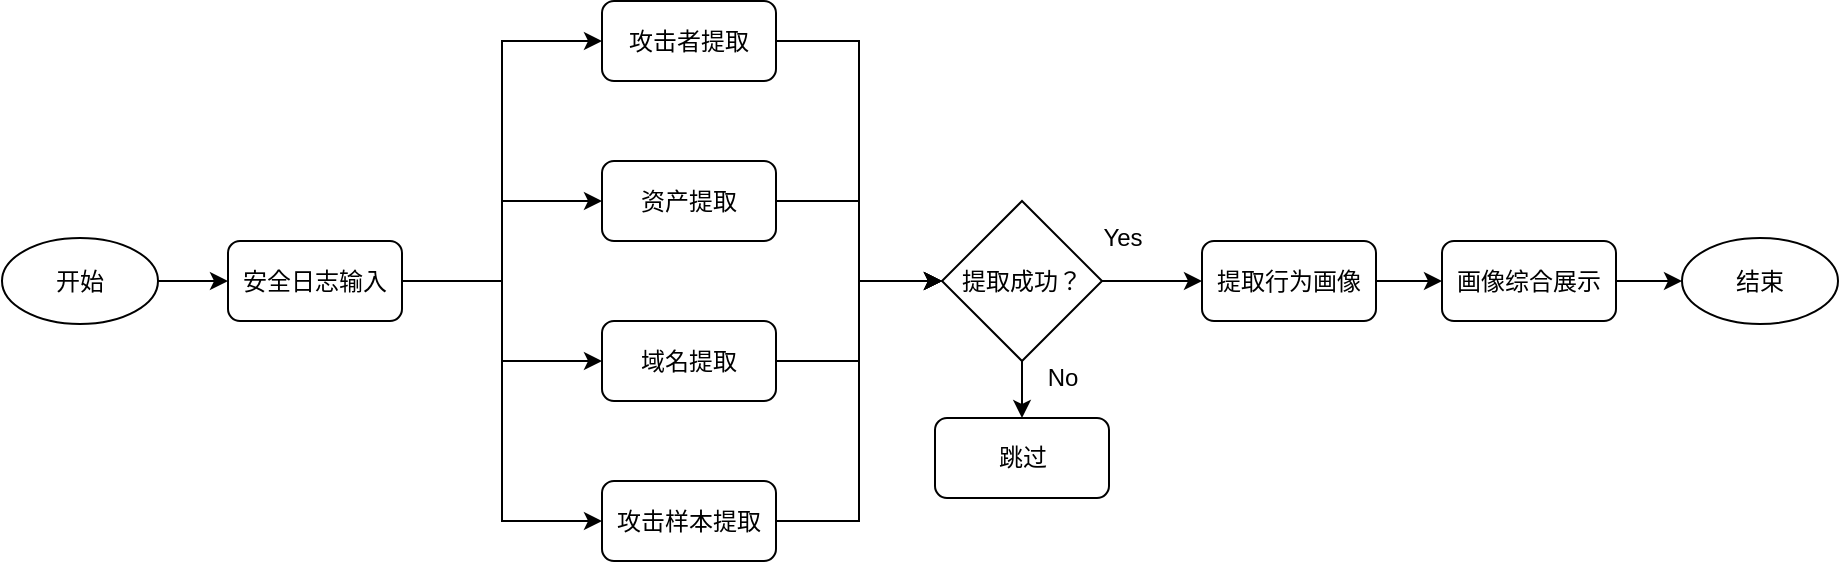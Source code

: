 <mxfile version="17.1.3" type="github">
  <diagram id="C5RBs43oDa-KdzZeNtuy" name="Page-1">
    <mxGraphModel dx="1070" dy="681" grid="1" gridSize="10" guides="1" tooltips="1" connect="1" arrows="1" fold="1" page="1" pageScale="1" pageWidth="827" pageHeight="1169" math="0" shadow="0">
      <root>
        <mxCell id="WIyWlLk6GJQsqaUBKTNV-0" />
        <mxCell id="WIyWlLk6GJQsqaUBKTNV-1" parent="WIyWlLk6GJQsqaUBKTNV-0" />
        <mxCell id="SNB4UDbjZehtk4ZGgVXv-1" value="开始" style="ellipse;whiteSpace=wrap;html=1;" vertex="1" parent="WIyWlLk6GJQsqaUBKTNV-1">
          <mxGeometry x="90" y="130" width="78" height="43" as="geometry" />
        </mxCell>
        <mxCell id="SNB4UDbjZehtk4ZGgVXv-8" style="edgeStyle=orthogonalEdgeStyle;rounded=0;orthogonalLoop=1;jettySize=auto;html=1;entryX=0;entryY=0.5;entryDx=0;entryDy=0;" edge="1" parent="WIyWlLk6GJQsqaUBKTNV-1" source="SNB4UDbjZehtk4ZGgVXv-2" target="SNB4UDbjZehtk4ZGgVXv-4">
          <mxGeometry relative="1" as="geometry" />
        </mxCell>
        <mxCell id="SNB4UDbjZehtk4ZGgVXv-9" style="edgeStyle=orthogonalEdgeStyle;rounded=0;orthogonalLoop=1;jettySize=auto;html=1;entryX=0;entryY=0.5;entryDx=0;entryDy=0;" edge="1" parent="WIyWlLk6GJQsqaUBKTNV-1" source="SNB4UDbjZehtk4ZGgVXv-2" target="SNB4UDbjZehtk4ZGgVXv-5">
          <mxGeometry relative="1" as="geometry" />
        </mxCell>
        <mxCell id="SNB4UDbjZehtk4ZGgVXv-10" style="edgeStyle=orthogonalEdgeStyle;rounded=0;orthogonalLoop=1;jettySize=auto;html=1;" edge="1" parent="WIyWlLk6GJQsqaUBKTNV-1" source="SNB4UDbjZehtk4ZGgVXv-2" target="SNB4UDbjZehtk4ZGgVXv-6">
          <mxGeometry relative="1" as="geometry" />
        </mxCell>
        <mxCell id="SNB4UDbjZehtk4ZGgVXv-11" style="edgeStyle=orthogonalEdgeStyle;rounded=0;orthogonalLoop=1;jettySize=auto;html=1;entryX=0;entryY=0.5;entryDx=0;entryDy=0;" edge="1" parent="WIyWlLk6GJQsqaUBKTNV-1" source="SNB4UDbjZehtk4ZGgVXv-2" target="SNB4UDbjZehtk4ZGgVXv-7">
          <mxGeometry relative="1" as="geometry" />
        </mxCell>
        <mxCell id="SNB4UDbjZehtk4ZGgVXv-2" value="安全日志输入" style="rounded=1;whiteSpace=wrap;html=1;fontSize=12;glass=0;strokeWidth=1;shadow=0;" vertex="1" parent="WIyWlLk6GJQsqaUBKTNV-1">
          <mxGeometry x="203" y="131.5" width="87" height="40" as="geometry" />
        </mxCell>
        <mxCell id="SNB4UDbjZehtk4ZGgVXv-13" style="edgeStyle=orthogonalEdgeStyle;rounded=0;orthogonalLoop=1;jettySize=auto;html=1;entryX=0;entryY=0.5;entryDx=0;entryDy=0;" edge="1" parent="WIyWlLk6GJQsqaUBKTNV-1" source="SNB4UDbjZehtk4ZGgVXv-4" target="SNB4UDbjZehtk4ZGgVXv-12">
          <mxGeometry relative="1" as="geometry" />
        </mxCell>
        <mxCell id="SNB4UDbjZehtk4ZGgVXv-4" value="攻击者提取" style="rounded=1;whiteSpace=wrap;html=1;fontSize=12;glass=0;strokeWidth=1;shadow=0;" vertex="1" parent="WIyWlLk6GJQsqaUBKTNV-1">
          <mxGeometry x="390" y="11.5" width="87" height="40" as="geometry" />
        </mxCell>
        <mxCell id="SNB4UDbjZehtk4ZGgVXv-14" style="edgeStyle=orthogonalEdgeStyle;rounded=0;orthogonalLoop=1;jettySize=auto;html=1;" edge="1" parent="WIyWlLk6GJQsqaUBKTNV-1" source="SNB4UDbjZehtk4ZGgVXv-5" target="SNB4UDbjZehtk4ZGgVXv-12">
          <mxGeometry relative="1" as="geometry" />
        </mxCell>
        <mxCell id="SNB4UDbjZehtk4ZGgVXv-5" value="资产提取" style="rounded=1;whiteSpace=wrap;html=1;fontSize=12;glass=0;strokeWidth=1;shadow=0;" vertex="1" parent="WIyWlLk6GJQsqaUBKTNV-1">
          <mxGeometry x="390" y="91.5" width="87" height="40" as="geometry" />
        </mxCell>
        <mxCell id="SNB4UDbjZehtk4ZGgVXv-15" style="edgeStyle=orthogonalEdgeStyle;rounded=0;orthogonalLoop=1;jettySize=auto;html=1;" edge="1" parent="WIyWlLk6GJQsqaUBKTNV-1" source="SNB4UDbjZehtk4ZGgVXv-6" target="SNB4UDbjZehtk4ZGgVXv-12">
          <mxGeometry relative="1" as="geometry" />
        </mxCell>
        <mxCell id="SNB4UDbjZehtk4ZGgVXv-6" value="域名提取" style="rounded=1;whiteSpace=wrap;html=1;fontSize=12;glass=0;strokeWidth=1;shadow=0;" vertex="1" parent="WIyWlLk6GJQsqaUBKTNV-1">
          <mxGeometry x="390" y="171.5" width="87" height="40" as="geometry" />
        </mxCell>
        <mxCell id="SNB4UDbjZehtk4ZGgVXv-16" style="edgeStyle=orthogonalEdgeStyle;rounded=0;orthogonalLoop=1;jettySize=auto;html=1;entryX=0;entryY=0.5;entryDx=0;entryDy=0;" edge="1" parent="WIyWlLk6GJQsqaUBKTNV-1" source="SNB4UDbjZehtk4ZGgVXv-7" target="SNB4UDbjZehtk4ZGgVXv-12">
          <mxGeometry relative="1" as="geometry" />
        </mxCell>
        <mxCell id="SNB4UDbjZehtk4ZGgVXv-7" value="攻击样本提取" style="rounded=1;whiteSpace=wrap;html=1;fontSize=12;glass=0;strokeWidth=1;shadow=0;" vertex="1" parent="WIyWlLk6GJQsqaUBKTNV-1">
          <mxGeometry x="390" y="251.5" width="87" height="40" as="geometry" />
        </mxCell>
        <mxCell id="SNB4UDbjZehtk4ZGgVXv-18" value="" style="edgeStyle=orthogonalEdgeStyle;rounded=0;orthogonalLoop=1;jettySize=auto;html=1;" edge="1" parent="WIyWlLk6GJQsqaUBKTNV-1" source="SNB4UDbjZehtk4ZGgVXv-12" target="SNB4UDbjZehtk4ZGgVXv-17">
          <mxGeometry relative="1" as="geometry" />
        </mxCell>
        <mxCell id="SNB4UDbjZehtk4ZGgVXv-21" value="" style="edgeStyle=orthogonalEdgeStyle;rounded=0;orthogonalLoop=1;jettySize=auto;html=1;" edge="1" parent="WIyWlLk6GJQsqaUBKTNV-1" source="SNB4UDbjZehtk4ZGgVXv-12" target="SNB4UDbjZehtk4ZGgVXv-20">
          <mxGeometry relative="1" as="geometry" />
        </mxCell>
        <mxCell id="SNB4UDbjZehtk4ZGgVXv-12" value="提取成功？" style="rhombus;whiteSpace=wrap;html=1;" vertex="1" parent="WIyWlLk6GJQsqaUBKTNV-1">
          <mxGeometry x="560" y="111.5" width="80" height="80" as="geometry" />
        </mxCell>
        <mxCell id="SNB4UDbjZehtk4ZGgVXv-17" value="跳过" style="rounded=1;whiteSpace=wrap;html=1;fontSize=12;glass=0;strokeWidth=1;shadow=0;" vertex="1" parent="WIyWlLk6GJQsqaUBKTNV-1">
          <mxGeometry x="556.5" y="220" width="87" height="40" as="geometry" />
        </mxCell>
        <mxCell id="SNB4UDbjZehtk4ZGgVXv-19" value="No" style="text;html=1;align=center;verticalAlign=middle;resizable=0;points=[];autosize=1;strokeColor=none;fillColor=none;" vertex="1" parent="WIyWlLk6GJQsqaUBKTNV-1">
          <mxGeometry x="605" y="190" width="30" height="20" as="geometry" />
        </mxCell>
        <mxCell id="SNB4UDbjZehtk4ZGgVXv-24" value="" style="edgeStyle=orthogonalEdgeStyle;rounded=0;orthogonalLoop=1;jettySize=auto;html=1;" edge="1" parent="WIyWlLk6GJQsqaUBKTNV-1" source="SNB4UDbjZehtk4ZGgVXv-20" target="SNB4UDbjZehtk4ZGgVXv-22">
          <mxGeometry relative="1" as="geometry" />
        </mxCell>
        <mxCell id="SNB4UDbjZehtk4ZGgVXv-20" value="提取行为画像" style="rounded=1;whiteSpace=wrap;html=1;fontSize=12;glass=0;strokeWidth=1;shadow=0;" vertex="1" parent="WIyWlLk6GJQsqaUBKTNV-1">
          <mxGeometry x="690" y="131.5" width="87" height="40" as="geometry" />
        </mxCell>
        <mxCell id="SNB4UDbjZehtk4ZGgVXv-25" value="" style="edgeStyle=orthogonalEdgeStyle;rounded=0;orthogonalLoop=1;jettySize=auto;html=1;" edge="1" parent="WIyWlLk6GJQsqaUBKTNV-1" source="SNB4UDbjZehtk4ZGgVXv-22" target="SNB4UDbjZehtk4ZGgVXv-23">
          <mxGeometry relative="1" as="geometry" />
        </mxCell>
        <mxCell id="SNB4UDbjZehtk4ZGgVXv-22" value="画像综合展示" style="rounded=1;whiteSpace=wrap;html=1;fontSize=12;glass=0;strokeWidth=1;shadow=0;" vertex="1" parent="WIyWlLk6GJQsqaUBKTNV-1">
          <mxGeometry x="810" y="131.5" width="87" height="40" as="geometry" />
        </mxCell>
        <mxCell id="SNB4UDbjZehtk4ZGgVXv-23" value="结束" style="ellipse;whiteSpace=wrap;html=1;" vertex="1" parent="WIyWlLk6GJQsqaUBKTNV-1">
          <mxGeometry x="930" y="130" width="78" height="43" as="geometry" />
        </mxCell>
        <mxCell id="SNB4UDbjZehtk4ZGgVXv-27" style="edgeStyle=orthogonalEdgeStyle;rounded=0;orthogonalLoop=1;jettySize=auto;html=1;exitX=1;exitY=0.5;exitDx=0;exitDy=0;entryX=0;entryY=0.5;entryDx=0;entryDy=0;" edge="1" parent="WIyWlLk6GJQsqaUBKTNV-1" source="SNB4UDbjZehtk4ZGgVXv-1" target="SNB4UDbjZehtk4ZGgVXv-2">
          <mxGeometry relative="1" as="geometry">
            <mxPoint x="300" y="161.481" as="sourcePoint" />
            <mxPoint x="400" y="201.481" as="targetPoint" />
          </mxGeometry>
        </mxCell>
        <mxCell id="SNB4UDbjZehtk4ZGgVXv-28" value="Yes" style="text;html=1;align=center;verticalAlign=middle;resizable=0;points=[];autosize=1;strokeColor=none;fillColor=none;" vertex="1" parent="WIyWlLk6GJQsqaUBKTNV-1">
          <mxGeometry x="635" y="120" width="30" height="20" as="geometry" />
        </mxCell>
      </root>
    </mxGraphModel>
  </diagram>
</mxfile>
